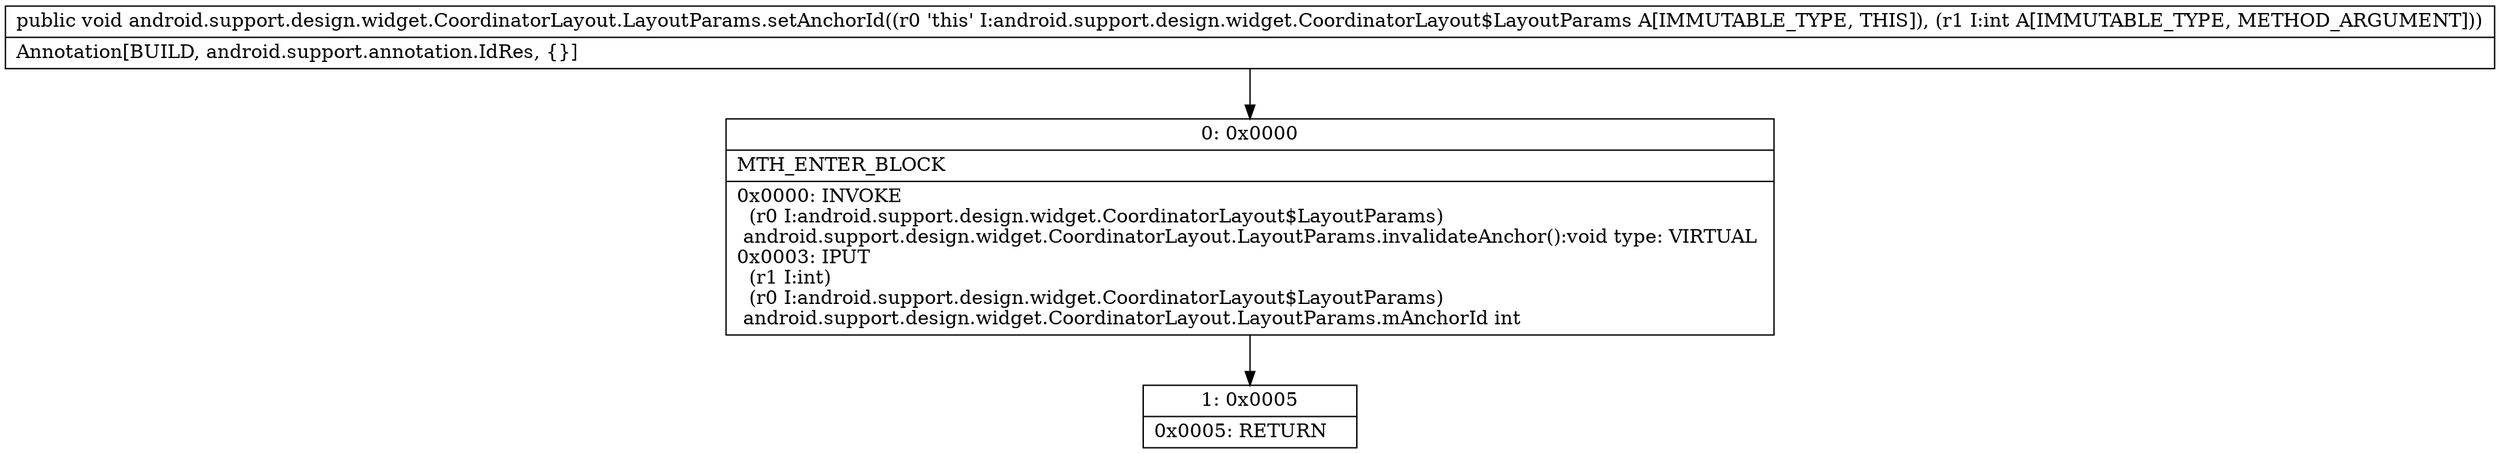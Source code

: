 digraph "CFG forandroid.support.design.widget.CoordinatorLayout.LayoutParams.setAnchorId(I)V" {
Node_0 [shape=record,label="{0\:\ 0x0000|MTH_ENTER_BLOCK\l|0x0000: INVOKE  \l  (r0 I:android.support.design.widget.CoordinatorLayout$LayoutParams)\l android.support.design.widget.CoordinatorLayout.LayoutParams.invalidateAnchor():void type: VIRTUAL \l0x0003: IPUT  \l  (r1 I:int)\l  (r0 I:android.support.design.widget.CoordinatorLayout$LayoutParams)\l android.support.design.widget.CoordinatorLayout.LayoutParams.mAnchorId int \l}"];
Node_1 [shape=record,label="{1\:\ 0x0005|0x0005: RETURN   \l}"];
MethodNode[shape=record,label="{public void android.support.design.widget.CoordinatorLayout.LayoutParams.setAnchorId((r0 'this' I:android.support.design.widget.CoordinatorLayout$LayoutParams A[IMMUTABLE_TYPE, THIS]), (r1 I:int A[IMMUTABLE_TYPE, METHOD_ARGUMENT]))  | Annotation[BUILD, android.support.annotation.IdRes, \{\}]\l}"];
MethodNode -> Node_0;
Node_0 -> Node_1;
}

